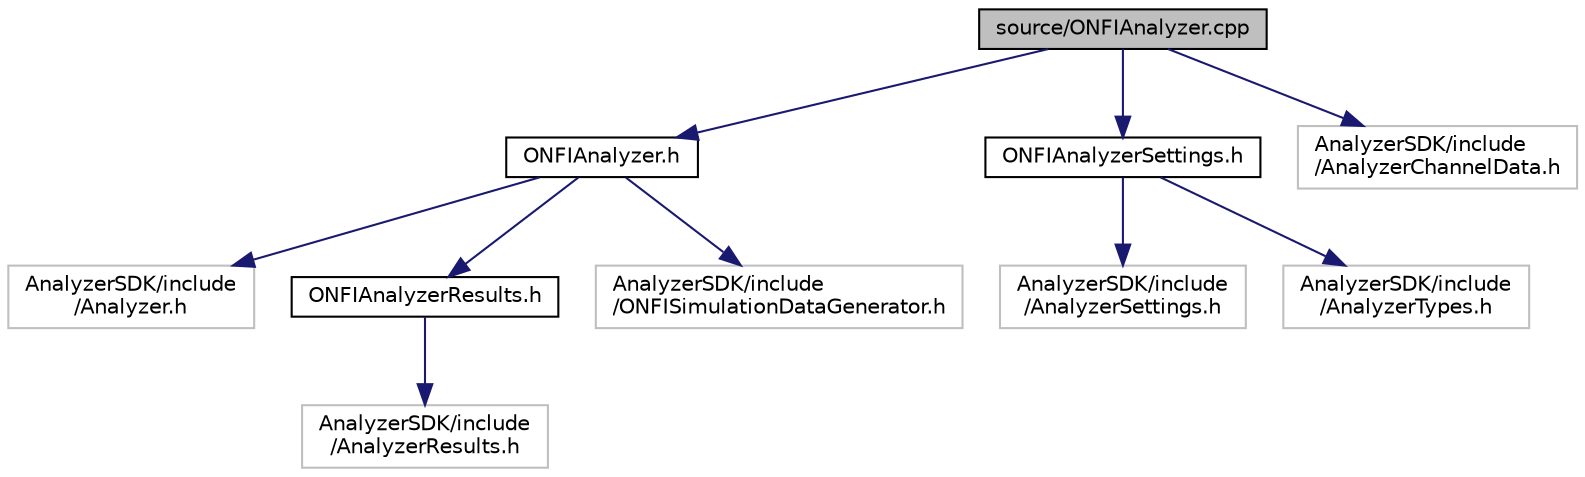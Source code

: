 digraph "source/ONFIAnalyzer.cpp"
{
  edge [fontname="Helvetica",fontsize="10",labelfontname="Helvetica",labelfontsize="10"];
  node [fontname="Helvetica",fontsize="10",shape=record];
  Node0 [label="source/ONFIAnalyzer.cpp",height=0.2,width=0.4,color="black", fillcolor="grey75", style="filled", fontcolor="black"];
  Node0 -> Node1 [color="midnightblue",fontsize="10",style="solid",fontname="Helvetica"];
  Node1 [label="ONFIAnalyzer.h",height=0.2,width=0.4,color="black", fillcolor="white", style="filled",URL="$ONFIAnalyzer_8h.html"];
  Node1 -> Node2 [color="midnightblue",fontsize="10",style="solid",fontname="Helvetica"];
  Node2 [label="AnalyzerSDK/include\l/Analyzer.h",height=0.2,width=0.4,color="grey75", fillcolor="white", style="filled"];
  Node1 -> Node3 [color="midnightblue",fontsize="10",style="solid",fontname="Helvetica"];
  Node3 [label="ONFIAnalyzerResults.h",height=0.2,width=0.4,color="black", fillcolor="white", style="filled",URL="$ONFIAnalyzerResults_8h.html",tooltip="This class translates saved results into text for a variety of uses. Here we&#39;ll start thinking about ..."];
  Node3 -> Node4 [color="midnightblue",fontsize="10",style="solid",fontname="Helvetica"];
  Node4 [label="AnalyzerSDK/include\l/AnalyzerResults.h",height=0.2,width=0.4,color="grey75", fillcolor="white", style="filled"];
  Node1 -> Node5 [color="midnightblue",fontsize="10",style="solid",fontname="Helvetica"];
  Node5 [label="AnalyzerSDK/include\l/ONFISimulationDataGenerator.h",height=0.2,width=0.4,color="grey75", fillcolor="white", style="filled"];
  Node0 -> Node6 [color="midnightblue",fontsize="10",style="solid",fontname="Helvetica"];
  Node6 [label="ONFIAnalyzerSettings.h",height=0.2,width=0.4,color="black", fillcolor="white", style="filled",URL="$ONFIAnalyzerSettings_8h.html",tooltip="this fucntion will define the settings our analyzer needs, and create interfaces that’ll allow the L..."];
  Node6 -> Node7 [color="midnightblue",fontsize="10",style="solid",fontname="Helvetica"];
  Node7 [label="AnalyzerSDK/include\l/AnalyzerSettings.h",height=0.2,width=0.4,color="grey75", fillcolor="white", style="filled"];
  Node6 -> Node8 [color="midnightblue",fontsize="10",style="solid",fontname="Helvetica"];
  Node8 [label="AnalyzerSDK/include\l/AnalyzerTypes.h",height=0.2,width=0.4,color="grey75", fillcolor="white", style="filled"];
  Node0 -> Node9 [color="midnightblue",fontsize="10",style="solid",fontname="Helvetica"];
  Node9 [label="AnalyzerSDK/include\l/AnalyzerChannelData.h",height=0.2,width=0.4,color="grey75", fillcolor="white", style="filled"];
}
